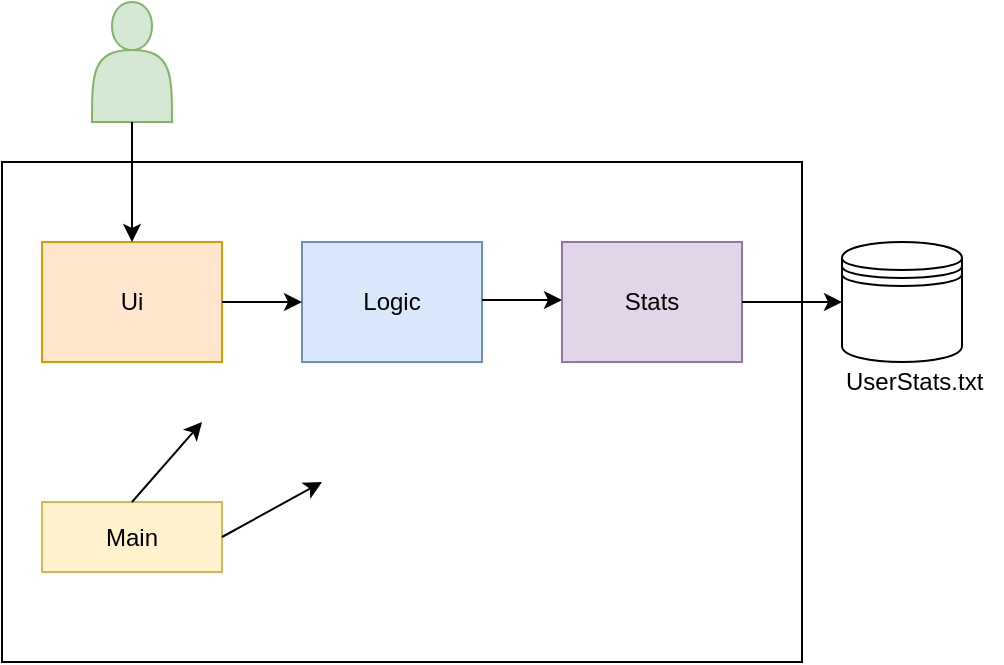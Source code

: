 <mxfile version="12.1.4" type="device" pages="1"><diagram id="-IBZkvQWXNVIg5Hu5OPq" name="Page-1"><mxGraphModel dx="988" dy="669" grid="1" gridSize="10" guides="1" tooltips="1" connect="1" arrows="1" fold="1" page="1" pageScale="1" pageWidth="850" pageHeight="1100" math="0" shadow="0"><root><mxCell id="0"/><mxCell id="1" parent="0"/><mxCell id="7ly1uotyxV8Lp_PQWm0m-1" value="" style="rounded=0;whiteSpace=wrap;html=1;" vertex="1" parent="1"><mxGeometry x="170" y="140" width="400" height="250" as="geometry"/></mxCell><mxCell id="7ly1uotyxV8Lp_PQWm0m-2" value="Ui" style="rounded=0;whiteSpace=wrap;html=1;fillColor=#ffe6cc;strokeColor=#d79b00;" vertex="1" parent="1"><mxGeometry x="190" y="180" width="90" height="60" as="geometry"/></mxCell><mxCell id="7ly1uotyxV8Lp_PQWm0m-4" value="Logic" style="rounded=0;whiteSpace=wrap;html=1;fillColor=#dae8fc;strokeColor=#6c8ebf;" vertex="1" parent="1"><mxGeometry x="320" y="180" width="90" height="60" as="geometry"/></mxCell><mxCell id="7ly1uotyxV8Lp_PQWm0m-6" value="Main" style="rounded=0;whiteSpace=wrap;html=1;fillColor=#fff2cc;strokeColor=#d6b656;" vertex="1" parent="1"><mxGeometry x="190" y="310" width="90" height="35" as="geometry"/></mxCell><mxCell id="7ly1uotyxV8Lp_PQWm0m-7" value="Stats" style="rounded=0;whiteSpace=wrap;html=1;fillColor=#e1d5e7;strokeColor=#9673a6;" vertex="1" parent="1"><mxGeometry x="450" y="180" width="90" height="60" as="geometry"/></mxCell><mxCell id="7ly1uotyxV8Lp_PQWm0m-9" value="" style="shape=actor;whiteSpace=wrap;html=1;fillColor=#d5e8d4;strokeColor=#82b366;" vertex="1" parent="1"><mxGeometry x="215" y="60" width="40" height="60" as="geometry"/></mxCell><mxCell id="7ly1uotyxV8Lp_PQWm0m-10" value="" style="endArrow=classic;html=1;" edge="1" parent="1"><mxGeometry width="50" height="50" relative="1" as="geometry"><mxPoint x="235" y="310" as="sourcePoint"/><mxPoint x="270" y="270" as="targetPoint"/></mxGeometry></mxCell><mxCell id="7ly1uotyxV8Lp_PQWm0m-13" value="" style="endArrow=classic;html=1;entryX=0.5;entryY=0;entryDx=0;entryDy=0;" edge="1" parent="1" target="7ly1uotyxV8Lp_PQWm0m-2"><mxGeometry width="50" height="50" relative="1" as="geometry"><mxPoint x="235" y="120" as="sourcePoint"/><mxPoint x="285" y="70" as="targetPoint"/></mxGeometry></mxCell><mxCell id="7ly1uotyxV8Lp_PQWm0m-14" value="" style="endArrow=classic;html=1;entryX=0;entryY=0.5;entryDx=0;entryDy=0;exitX=1;exitY=0.5;exitDx=0;exitDy=0;" edge="1" parent="1" source="7ly1uotyxV8Lp_PQWm0m-2" target="7ly1uotyxV8Lp_PQWm0m-4"><mxGeometry width="50" height="50" relative="1" as="geometry"><mxPoint x="280" y="200" as="sourcePoint"/><mxPoint x="280" y="260" as="targetPoint"/></mxGeometry></mxCell><mxCell id="7ly1uotyxV8Lp_PQWm0m-16" value="" style="endArrow=classic;html=1;exitX=1;exitY=0.5;exitDx=0;exitDy=0;" edge="1" parent="1"><mxGeometry width="50" height="50" relative="1" as="geometry"><mxPoint x="410" y="209" as="sourcePoint"/><mxPoint x="450" y="209" as="targetPoint"/></mxGeometry></mxCell><mxCell id="7ly1uotyxV8Lp_PQWm0m-21" value="" style="endArrow=classic;html=1;exitX=1;exitY=0.5;exitDx=0;exitDy=0;" edge="1" parent="1" source="7ly1uotyxV8Lp_PQWm0m-7"><mxGeometry width="50" height="50" relative="1" as="geometry"><mxPoint x="420" y="219" as="sourcePoint"/><mxPoint x="590" y="210" as="targetPoint"/></mxGeometry></mxCell><mxCell id="7ly1uotyxV8Lp_PQWm0m-22" value="" style="shape=datastore;whiteSpace=wrap;html=1;" vertex="1" parent="1"><mxGeometry x="590" y="180" width="60" height="60" as="geometry"/></mxCell><mxCell id="7ly1uotyxV8Lp_PQWm0m-23" value="UserStats.txt" style="text;html=1;resizable=0;points=[];autosize=1;align=left;verticalAlign=top;spacingTop=-4;" vertex="1" parent="1"><mxGeometry x="590" y="240" width="80" height="20" as="geometry"/></mxCell><mxCell id="7ly1uotyxV8Lp_PQWm0m-24" value="" style="endArrow=classic;html=1;exitX=1;exitY=0.5;exitDx=0;exitDy=0;" edge="1" parent="1" source="7ly1uotyxV8Lp_PQWm0m-6"><mxGeometry width="50" height="50" relative="1" as="geometry"><mxPoint x="280" y="350" as="sourcePoint"/><mxPoint x="330" y="300" as="targetPoint"/></mxGeometry></mxCell></root></mxGraphModel></diagram></mxfile>